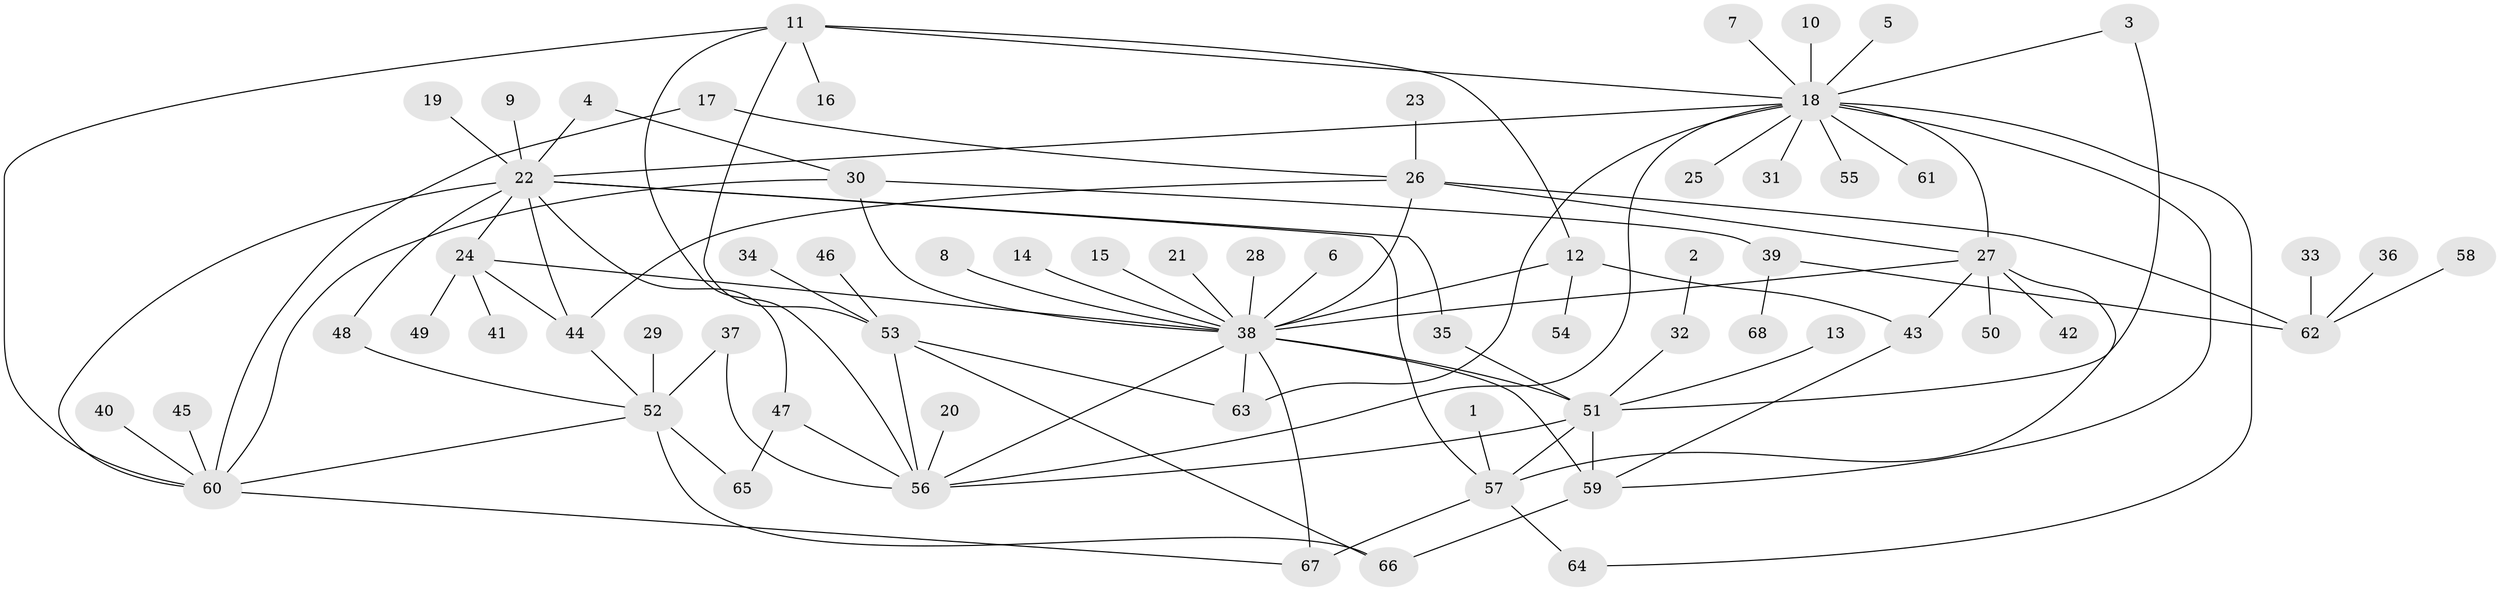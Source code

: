 // original degree distribution, {18: 0.007518796992481203, 6: 0.03007518796992481, 14: 0.007518796992481203, 2: 0.21052631578947367, 8: 0.015037593984962405, 11: 0.007518796992481203, 10: 0.015037593984962405, 4: 0.05263157894736842, 1: 0.556390977443609, 19: 0.007518796992481203, 9: 0.022556390977443608, 5: 0.015037593984962405, 3: 0.045112781954887216, 7: 0.007518796992481203}
// Generated by graph-tools (version 1.1) at 2025/01/03/09/25 03:01:40]
// undirected, 68 vertices, 101 edges
graph export_dot {
graph [start="1"]
  node [color=gray90,style=filled];
  1;
  2;
  3;
  4;
  5;
  6;
  7;
  8;
  9;
  10;
  11;
  12;
  13;
  14;
  15;
  16;
  17;
  18;
  19;
  20;
  21;
  22;
  23;
  24;
  25;
  26;
  27;
  28;
  29;
  30;
  31;
  32;
  33;
  34;
  35;
  36;
  37;
  38;
  39;
  40;
  41;
  42;
  43;
  44;
  45;
  46;
  47;
  48;
  49;
  50;
  51;
  52;
  53;
  54;
  55;
  56;
  57;
  58;
  59;
  60;
  61;
  62;
  63;
  64;
  65;
  66;
  67;
  68;
  1 -- 57 [weight=1.0];
  2 -- 32 [weight=1.0];
  3 -- 18 [weight=1.0];
  3 -- 51 [weight=1.0];
  4 -- 22 [weight=1.0];
  4 -- 30 [weight=1.0];
  5 -- 18 [weight=1.0];
  6 -- 38 [weight=1.0];
  7 -- 18 [weight=1.0];
  8 -- 38 [weight=1.0];
  9 -- 22 [weight=1.0];
  10 -- 18 [weight=1.0];
  11 -- 12 [weight=1.0];
  11 -- 16 [weight=1.0];
  11 -- 18 [weight=1.0];
  11 -- 53 [weight=1.0];
  11 -- 56 [weight=1.0];
  11 -- 60 [weight=1.0];
  12 -- 38 [weight=1.0];
  12 -- 43 [weight=1.0];
  12 -- 54 [weight=1.0];
  13 -- 51 [weight=1.0];
  14 -- 38 [weight=1.0];
  15 -- 38 [weight=1.0];
  17 -- 26 [weight=1.0];
  17 -- 60 [weight=1.0];
  18 -- 22 [weight=1.0];
  18 -- 25 [weight=1.0];
  18 -- 27 [weight=1.0];
  18 -- 31 [weight=1.0];
  18 -- 55 [weight=1.0];
  18 -- 56 [weight=1.0];
  18 -- 59 [weight=1.0];
  18 -- 61 [weight=1.0];
  18 -- 63 [weight=1.0];
  18 -- 64 [weight=1.0];
  19 -- 22 [weight=1.0];
  20 -- 56 [weight=1.0];
  21 -- 38 [weight=1.0];
  22 -- 24 [weight=1.0];
  22 -- 35 [weight=1.0];
  22 -- 44 [weight=1.0];
  22 -- 47 [weight=1.0];
  22 -- 48 [weight=1.0];
  22 -- 57 [weight=1.0];
  22 -- 60 [weight=1.0];
  23 -- 26 [weight=1.0];
  24 -- 38 [weight=1.0];
  24 -- 41 [weight=1.0];
  24 -- 44 [weight=1.0];
  24 -- 49 [weight=1.0];
  26 -- 27 [weight=1.0];
  26 -- 38 [weight=1.0];
  26 -- 44 [weight=1.0];
  26 -- 62 [weight=1.0];
  27 -- 38 [weight=1.0];
  27 -- 42 [weight=1.0];
  27 -- 43 [weight=1.0];
  27 -- 50 [weight=1.0];
  27 -- 57 [weight=1.0];
  28 -- 38 [weight=1.0];
  29 -- 52 [weight=1.0];
  30 -- 38 [weight=1.0];
  30 -- 39 [weight=1.0];
  30 -- 60 [weight=1.0];
  32 -- 51 [weight=1.0];
  33 -- 62 [weight=1.0];
  34 -- 53 [weight=1.0];
  35 -- 51 [weight=1.0];
  36 -- 62 [weight=1.0];
  37 -- 52 [weight=1.0];
  37 -- 56 [weight=1.0];
  38 -- 51 [weight=1.0];
  38 -- 56 [weight=1.0];
  38 -- 59 [weight=1.0];
  38 -- 63 [weight=1.0];
  38 -- 67 [weight=1.0];
  39 -- 62 [weight=1.0];
  39 -- 68 [weight=1.0];
  40 -- 60 [weight=1.0];
  43 -- 59 [weight=1.0];
  44 -- 52 [weight=1.0];
  45 -- 60 [weight=1.0];
  46 -- 53 [weight=1.0];
  47 -- 56 [weight=1.0];
  47 -- 65 [weight=1.0];
  48 -- 52 [weight=1.0];
  51 -- 56 [weight=1.0];
  51 -- 57 [weight=1.0];
  51 -- 59 [weight=1.0];
  52 -- 60 [weight=1.0];
  52 -- 65 [weight=1.0];
  52 -- 66 [weight=1.0];
  53 -- 56 [weight=1.0];
  53 -- 63 [weight=1.0];
  53 -- 66 [weight=1.0];
  57 -- 64 [weight=1.0];
  57 -- 67 [weight=1.0];
  58 -- 62 [weight=1.0];
  59 -- 66 [weight=1.0];
  60 -- 67 [weight=1.0];
}
